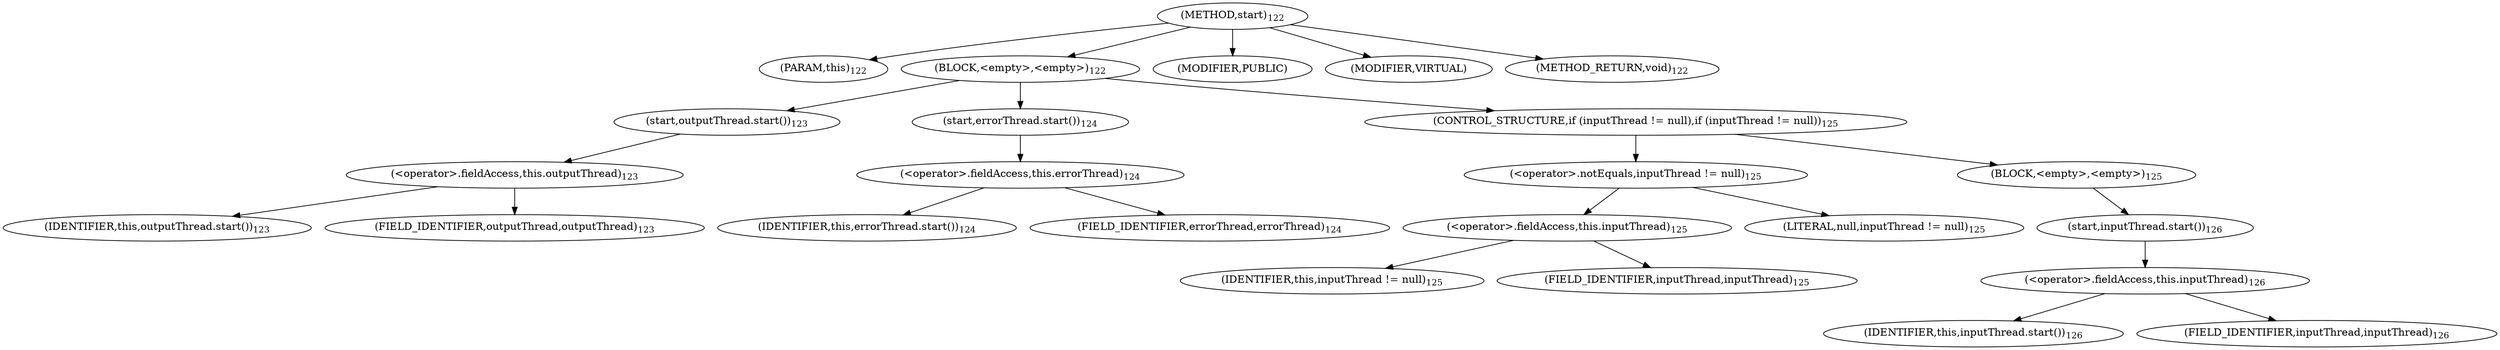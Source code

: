 digraph "start" {  
"175" [label = <(METHOD,start)<SUB>122</SUB>> ]
"176" [label = <(PARAM,this)<SUB>122</SUB>> ]
"177" [label = <(BLOCK,&lt;empty&gt;,&lt;empty&gt;)<SUB>122</SUB>> ]
"178" [label = <(start,outputThread.start())<SUB>123</SUB>> ]
"179" [label = <(&lt;operator&gt;.fieldAccess,this.outputThread)<SUB>123</SUB>> ]
"180" [label = <(IDENTIFIER,this,outputThread.start())<SUB>123</SUB>> ]
"181" [label = <(FIELD_IDENTIFIER,outputThread,outputThread)<SUB>123</SUB>> ]
"182" [label = <(start,errorThread.start())<SUB>124</SUB>> ]
"183" [label = <(&lt;operator&gt;.fieldAccess,this.errorThread)<SUB>124</SUB>> ]
"184" [label = <(IDENTIFIER,this,errorThread.start())<SUB>124</SUB>> ]
"185" [label = <(FIELD_IDENTIFIER,errorThread,errorThread)<SUB>124</SUB>> ]
"186" [label = <(CONTROL_STRUCTURE,if (inputThread != null),if (inputThread != null))<SUB>125</SUB>> ]
"187" [label = <(&lt;operator&gt;.notEquals,inputThread != null)<SUB>125</SUB>> ]
"188" [label = <(&lt;operator&gt;.fieldAccess,this.inputThread)<SUB>125</SUB>> ]
"189" [label = <(IDENTIFIER,this,inputThread != null)<SUB>125</SUB>> ]
"190" [label = <(FIELD_IDENTIFIER,inputThread,inputThread)<SUB>125</SUB>> ]
"191" [label = <(LITERAL,null,inputThread != null)<SUB>125</SUB>> ]
"192" [label = <(BLOCK,&lt;empty&gt;,&lt;empty&gt;)<SUB>125</SUB>> ]
"193" [label = <(start,inputThread.start())<SUB>126</SUB>> ]
"194" [label = <(&lt;operator&gt;.fieldAccess,this.inputThread)<SUB>126</SUB>> ]
"195" [label = <(IDENTIFIER,this,inputThread.start())<SUB>126</SUB>> ]
"196" [label = <(FIELD_IDENTIFIER,inputThread,inputThread)<SUB>126</SUB>> ]
"197" [label = <(MODIFIER,PUBLIC)> ]
"198" [label = <(MODIFIER,VIRTUAL)> ]
"199" [label = <(METHOD_RETURN,void)<SUB>122</SUB>> ]
  "175" -> "176" 
  "175" -> "177" 
  "175" -> "197" 
  "175" -> "198" 
  "175" -> "199" 
  "177" -> "178" 
  "177" -> "182" 
  "177" -> "186" 
  "178" -> "179" 
  "179" -> "180" 
  "179" -> "181" 
  "182" -> "183" 
  "183" -> "184" 
  "183" -> "185" 
  "186" -> "187" 
  "186" -> "192" 
  "187" -> "188" 
  "187" -> "191" 
  "188" -> "189" 
  "188" -> "190" 
  "192" -> "193" 
  "193" -> "194" 
  "194" -> "195" 
  "194" -> "196" 
}
